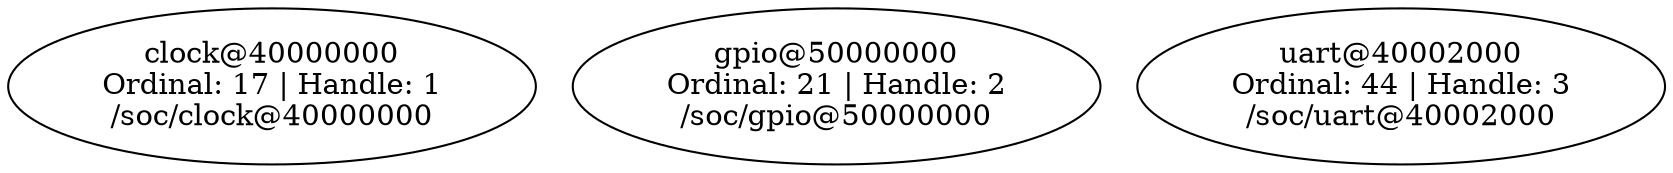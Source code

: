 // D:/UW_assignment/firmware_workspace/assignment_10/twister-out/qemu_cortex_m0/lib/custom_lib/lib.custom_lib.non_default/zephyr/zephyr_pre0.elf
digraph "Device dependency graph" {
	17 [label="clock@40000000\nOrdinal: 17 | Handle: 1\n/soc/clock@40000000"]
	21 [label="gpio@50000000\nOrdinal: 21 | Handle: 2\n/soc/gpio@50000000"]
	44 [label="uart@40002000\nOrdinal: 44 | Handle: 3\n/soc/uart@40002000"]
}
